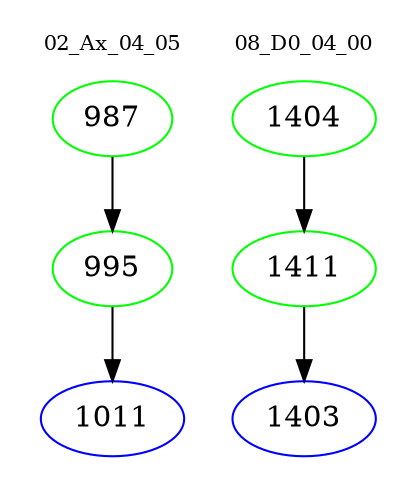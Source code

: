 digraph{
subgraph cluster_0 {
color = white
label = "02_Ax_04_05";
fontsize=10;
T0_987 [label="987", color="green"]
T0_987 -> T0_995 [color="black"]
T0_995 [label="995", color="green"]
T0_995 -> T0_1011 [color="black"]
T0_1011 [label="1011", color="blue"]
}
subgraph cluster_1 {
color = white
label = "08_D0_04_00";
fontsize=10;
T1_1404 [label="1404", color="green"]
T1_1404 -> T1_1411 [color="black"]
T1_1411 [label="1411", color="green"]
T1_1411 -> T1_1403 [color="black"]
T1_1403 [label="1403", color="blue"]
}
}
